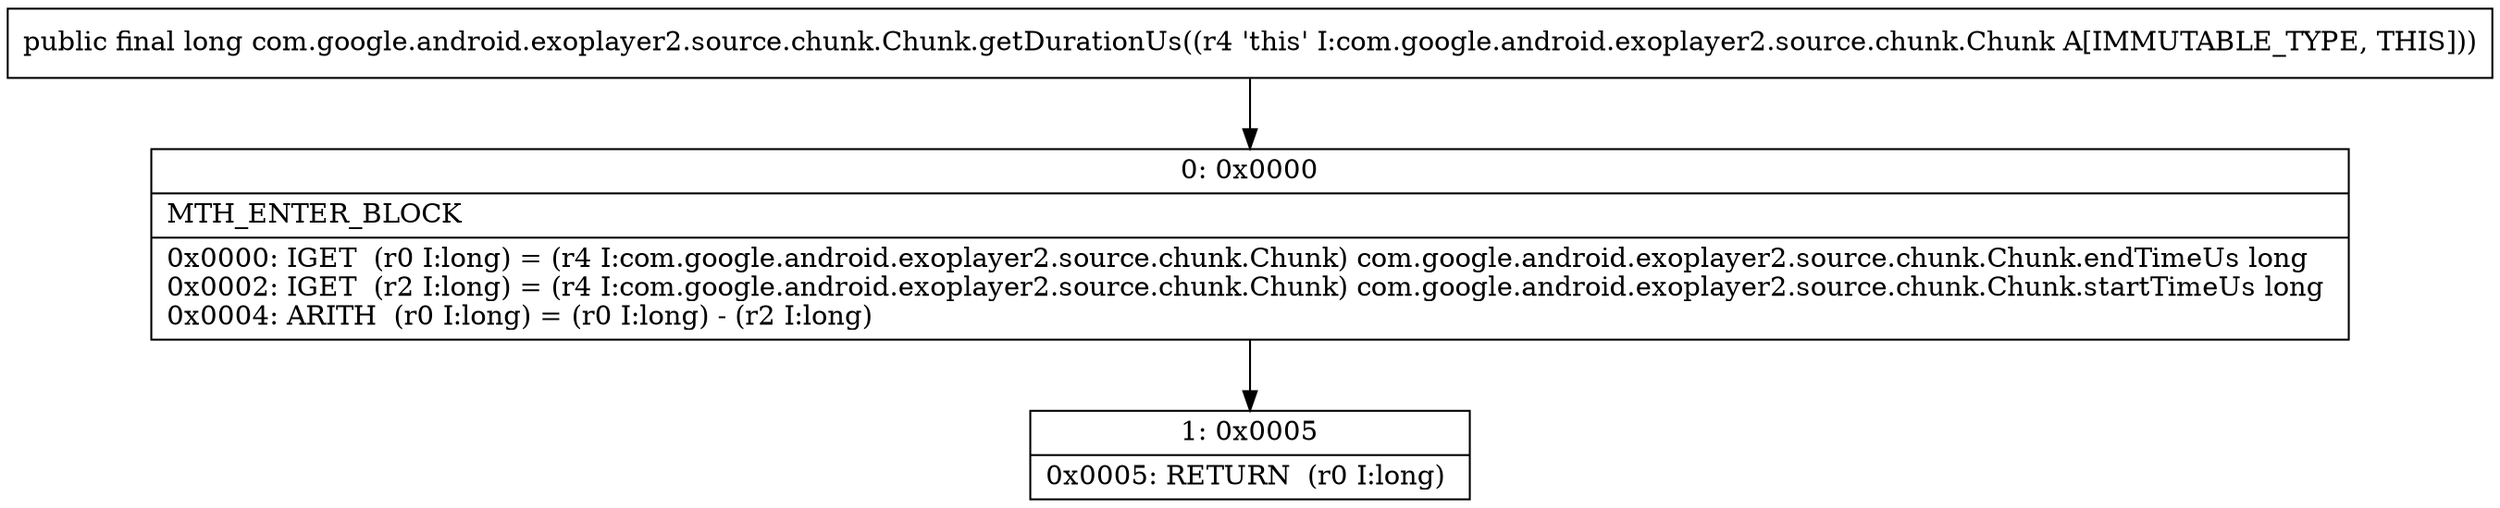 digraph "CFG forcom.google.android.exoplayer2.source.chunk.Chunk.getDurationUs()J" {
Node_0 [shape=record,label="{0\:\ 0x0000|MTH_ENTER_BLOCK\l|0x0000: IGET  (r0 I:long) = (r4 I:com.google.android.exoplayer2.source.chunk.Chunk) com.google.android.exoplayer2.source.chunk.Chunk.endTimeUs long \l0x0002: IGET  (r2 I:long) = (r4 I:com.google.android.exoplayer2.source.chunk.Chunk) com.google.android.exoplayer2.source.chunk.Chunk.startTimeUs long \l0x0004: ARITH  (r0 I:long) = (r0 I:long) \- (r2 I:long) \l}"];
Node_1 [shape=record,label="{1\:\ 0x0005|0x0005: RETURN  (r0 I:long) \l}"];
MethodNode[shape=record,label="{public final long com.google.android.exoplayer2.source.chunk.Chunk.getDurationUs((r4 'this' I:com.google.android.exoplayer2.source.chunk.Chunk A[IMMUTABLE_TYPE, THIS])) }"];
MethodNode -> Node_0;
Node_0 -> Node_1;
}

